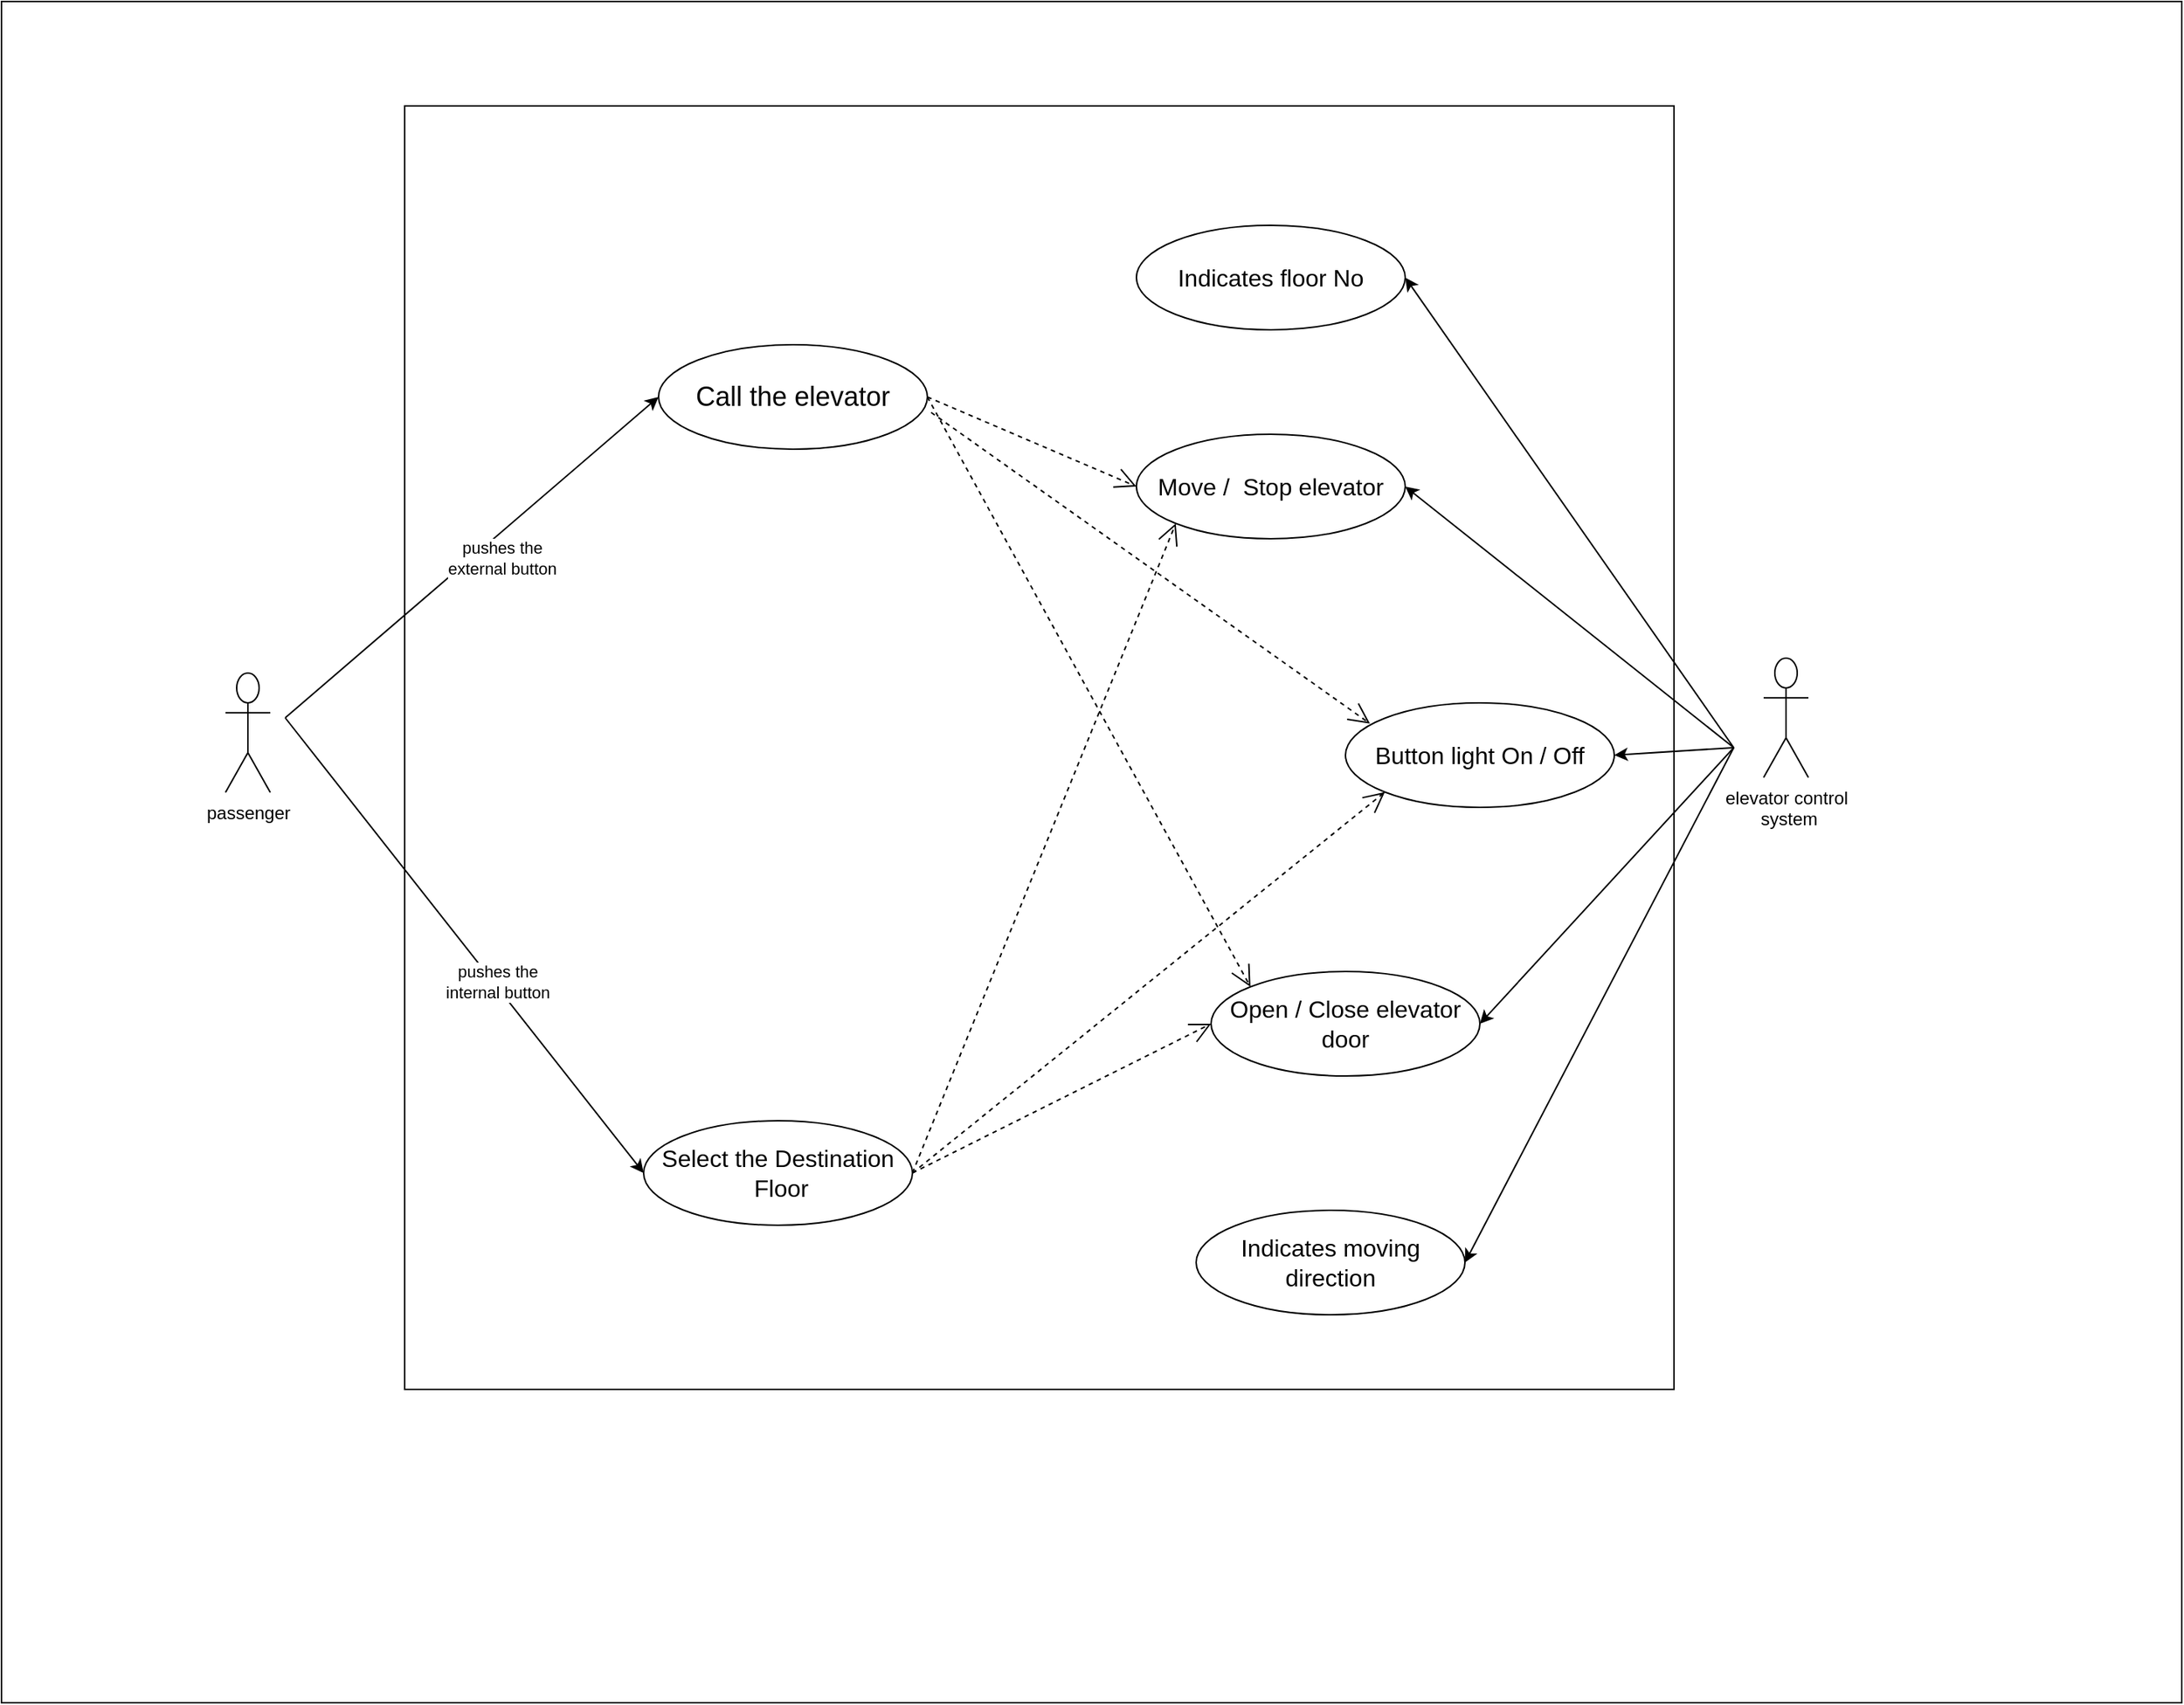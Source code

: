 <mxfile version="21.3.4" type="github">
  <diagram name="Page-1" id="b3dVDvIeKJ-f99Pgw6TJ">
    <mxGraphModel dx="2553" dy="2154" grid="1" gridSize="10" guides="1" tooltips="1" connect="1" arrows="1" fold="1" page="1" pageScale="1" pageWidth="850" pageHeight="1100" math="0" shadow="0">
      <root>
        <mxCell id="0" />
        <mxCell id="1" parent="0" />
        <mxCell id="ESShFr3eKv7B14Bm_Qjz-3" value="&lt;font style=&quot;font-size: 18px;&quot;&gt;Call the elevator&lt;/font&gt;" style="ellipse;whiteSpace=wrap;html=1;" vertex="1" parent="1">
          <mxGeometry x="50" y="230" width="180" height="70" as="geometry" />
        </mxCell>
        <mxCell id="ESShFr3eKv7B14Bm_Qjz-4" value="&lt;font style=&quot;font-size: 16px;&quot;&gt;Select the Destination&lt;br&gt;&amp;nbsp;Floor&lt;/font&gt;" style="ellipse;whiteSpace=wrap;html=1;" vertex="1" parent="1">
          <mxGeometry x="40" y="750" width="180" height="70" as="geometry" />
        </mxCell>
        <mxCell id="ESShFr3eKv7B14Bm_Qjz-5" value=" passenger" style="shape=umlActor;verticalLabelPosition=bottom;verticalAlign=top;html=1;outlineConnect=0;" vertex="1" parent="1">
          <mxGeometry x="-240" y="450" width="30" height="80" as="geometry" />
        </mxCell>
        <mxCell id="ESShFr3eKv7B14Bm_Qjz-6" value="" style="endArrow=classic;html=1;rounded=0;entryX=0;entryY=0.5;entryDx=0;entryDy=0;" edge="1" parent="1" target="ESShFr3eKv7B14Bm_Qjz-3">
          <mxGeometry width="50" height="50" relative="1" as="geometry">
            <mxPoint x="-200" y="480" as="sourcePoint" />
            <mxPoint x="200" y="320" as="targetPoint" />
          </mxGeometry>
        </mxCell>
        <mxCell id="ESShFr3eKv7B14Bm_Qjz-23" value=" pushes the &lt;br&gt;external button" style="edgeLabel;html=1;align=center;verticalAlign=middle;resizable=0;points=[];" vertex="1" connectable="0" parent="ESShFr3eKv7B14Bm_Qjz-6">
          <mxGeometry x="-0.086" y="1" relative="1" as="geometry">
            <mxPoint x="31" y="-8" as="offset" />
          </mxGeometry>
        </mxCell>
        <mxCell id="ESShFr3eKv7B14Bm_Qjz-7" value="" style="endArrow=classic;html=1;rounded=0;entryX=0;entryY=0.5;entryDx=0;entryDy=0;" edge="1" parent="1" target="ESShFr3eKv7B14Bm_Qjz-4">
          <mxGeometry width="50" height="50" relative="1" as="geometry">
            <mxPoint x="-200" y="480" as="sourcePoint" />
            <mxPoint x="-35" y="335" as="targetPoint" />
          </mxGeometry>
        </mxCell>
        <mxCell id="ESShFr3eKv7B14Bm_Qjz-24" value=" pushes the &lt;br&gt;internal button" style="edgeLabel;html=1;align=center;verticalAlign=middle;resizable=0;points=[];" vertex="1" connectable="0" parent="ESShFr3eKv7B14Bm_Qjz-7">
          <mxGeometry x="0.171" y="2" relative="1" as="geometry">
            <mxPoint as="offset" />
          </mxGeometry>
        </mxCell>
        <mxCell id="ESShFr3eKv7B14Bm_Qjz-8" value="&lt;span style=&quot;font-size: 16px;&quot;&gt;Move /&amp;nbsp; Stop elevator&lt;/span&gt;" style="ellipse;whiteSpace=wrap;html=1;" vertex="1" parent="1">
          <mxGeometry x="370" y="290" width="180" height="70" as="geometry" />
        </mxCell>
        <mxCell id="ESShFr3eKv7B14Bm_Qjz-10" value="&lt;span style=&quot;font-size: 16px;&quot;&gt;Indicates floor No&lt;/span&gt;" style="ellipse;whiteSpace=wrap;html=1;" vertex="1" parent="1">
          <mxGeometry x="370" y="150" width="180" height="70" as="geometry" />
        </mxCell>
        <mxCell id="ESShFr3eKv7B14Bm_Qjz-11" value="&lt;span style=&quot;font-size: 16px;&quot;&gt;Indicates moving direction&lt;/span&gt;" style="ellipse;whiteSpace=wrap;html=1;" vertex="1" parent="1">
          <mxGeometry x="410" y="810" width="180" height="70" as="geometry" />
        </mxCell>
        <mxCell id="ESShFr3eKv7B14Bm_Qjz-12" value="elevator control&lt;br&gt;&amp;nbsp;system" style="shape=umlActor;verticalLabelPosition=bottom;verticalAlign=top;html=1;outlineConnect=0;" vertex="1" parent="1">
          <mxGeometry x="790" y="440" width="30" height="80" as="geometry" />
        </mxCell>
        <mxCell id="ESShFr3eKv7B14Bm_Qjz-13" value="" style="endArrow=classic;html=1;rounded=0;entryX=1;entryY=0.5;entryDx=0;entryDy=0;" edge="1" parent="1" target="ESShFr3eKv7B14Bm_Qjz-8">
          <mxGeometry width="50" height="50" relative="1" as="geometry">
            <mxPoint x="770" y="500" as="sourcePoint" />
            <mxPoint x="255" y="335" as="targetPoint" />
          </mxGeometry>
        </mxCell>
        <mxCell id="ESShFr3eKv7B14Bm_Qjz-14" value="" style="endArrow=classic;html=1;rounded=0;entryX=1;entryY=0.5;entryDx=0;entryDy=0;" edge="1" parent="1" target="ESShFr3eKv7B14Bm_Qjz-19">
          <mxGeometry width="50" height="50" relative="1" as="geometry">
            <mxPoint x="770" y="500" as="sourcePoint" />
            <mxPoint x="662" y="348" as="targetPoint" />
          </mxGeometry>
        </mxCell>
        <mxCell id="ESShFr3eKv7B14Bm_Qjz-15" value="" style="endArrow=classic;html=1;rounded=0;entryX=1;entryY=0.5;entryDx=0;entryDy=0;" edge="1" parent="1" target="ESShFr3eKv7B14Bm_Qjz-10">
          <mxGeometry width="50" height="50" relative="1" as="geometry">
            <mxPoint x="770" y="500" as="sourcePoint" />
            <mxPoint x="672" y="358" as="targetPoint" />
          </mxGeometry>
        </mxCell>
        <mxCell id="ESShFr3eKv7B14Bm_Qjz-16" value="" style="endArrow=classic;html=1;rounded=0;entryX=1;entryY=0.5;entryDx=0;entryDy=0;" edge="1" parent="1" target="ESShFr3eKv7B14Bm_Qjz-11">
          <mxGeometry width="50" height="50" relative="1" as="geometry">
            <mxPoint x="770" y="500" as="sourcePoint" />
            <mxPoint x="682" y="368" as="targetPoint" />
          </mxGeometry>
        </mxCell>
        <mxCell id="ESShFr3eKv7B14Bm_Qjz-19" value="&lt;span style=&quot;font-size: 16px;&quot;&gt;Open / Close elevator door&lt;/span&gt;" style="ellipse;whiteSpace=wrap;html=1;" vertex="1" parent="1">
          <mxGeometry x="420" y="650" width="180" height="70" as="geometry" />
        </mxCell>
        <mxCell id="ESShFr3eKv7B14Bm_Qjz-27" value="" style="endArrow=open;endSize=12;dashed=1;html=1;rounded=0;exitX=1;exitY=0.5;exitDx=0;exitDy=0;entryX=0;entryY=0.5;entryDx=0;entryDy=0;" edge="1" parent="1" source="ESShFr3eKv7B14Bm_Qjz-4" target="ESShFr3eKv7B14Bm_Qjz-19">
          <mxGeometry x="0.002" width="160" relative="1" as="geometry">
            <mxPoint x="120" y="600" as="sourcePoint" />
            <mxPoint x="280" y="600" as="targetPoint" />
            <Array as="points" />
            <mxPoint as="offset" />
          </mxGeometry>
        </mxCell>
        <mxCell id="ESShFr3eKv7B14Bm_Qjz-28" value="" style="endArrow=open;endSize=12;dashed=1;html=1;rounded=0;exitX=1;exitY=0.5;exitDx=0;exitDy=0;entryX=0;entryY=0.5;entryDx=0;entryDy=0;" edge="1" parent="1" source="ESShFr3eKv7B14Bm_Qjz-3" target="ESShFr3eKv7B14Bm_Qjz-8">
          <mxGeometry x="0.002" width="160" relative="1" as="geometry">
            <mxPoint x="230" y="695" as="sourcePoint" />
            <mxPoint x="480" y="500" as="targetPoint" />
            <Array as="points" />
            <mxPoint as="offset" />
          </mxGeometry>
        </mxCell>
        <mxCell id="ESShFr3eKv7B14Bm_Qjz-30" value="" style="endArrow=open;endSize=12;dashed=1;html=1;rounded=0;exitX=1;exitY=0.5;exitDx=0;exitDy=0;entryX=0;entryY=0;entryDx=0;entryDy=0;" edge="1" parent="1" source="ESShFr3eKv7B14Bm_Qjz-3" target="ESShFr3eKv7B14Bm_Qjz-19">
          <mxGeometry x="0.002" width="160" relative="1" as="geometry">
            <mxPoint x="240" y="345" as="sourcePoint" />
            <mxPoint x="490" y="520" as="targetPoint" />
            <Array as="points" />
            <mxPoint as="offset" />
          </mxGeometry>
        </mxCell>
        <mxCell id="ESShFr3eKv7B14Bm_Qjz-31" value="" style="endArrow=open;endSize=12;dashed=1;html=1;rounded=0;exitX=1;exitY=0.5;exitDx=0;exitDy=0;entryX=0;entryY=1;entryDx=0;entryDy=0;" edge="1" parent="1" source="ESShFr3eKv7B14Bm_Qjz-4" target="ESShFr3eKv7B14Bm_Qjz-8">
          <mxGeometry x="0.002" width="160" relative="1" as="geometry">
            <mxPoint x="230" y="335" as="sourcePoint" />
            <mxPoint x="460" y="720" as="targetPoint" />
            <Array as="points" />
            <mxPoint as="offset" />
          </mxGeometry>
        </mxCell>
        <mxCell id="ESShFr3eKv7B14Bm_Qjz-32" value="&lt;font style=&quot;font-size: 16px;&quot;&gt;Button light On / Off&lt;/font&gt;" style="ellipse;whiteSpace=wrap;html=1;" vertex="1" parent="1">
          <mxGeometry x="510" y="470" width="180" height="70" as="geometry" />
        </mxCell>
        <mxCell id="ESShFr3eKv7B14Bm_Qjz-33" value="" style="endArrow=classic;html=1;rounded=0;entryX=1;entryY=0.5;entryDx=0;entryDy=0;" edge="1" parent="1" target="ESShFr3eKv7B14Bm_Qjz-32">
          <mxGeometry width="50" height="50" relative="1" as="geometry">
            <mxPoint x="770" y="500" as="sourcePoint" />
            <mxPoint x="640" y="375" as="targetPoint" />
          </mxGeometry>
        </mxCell>
        <mxCell id="ESShFr3eKv7B14Bm_Qjz-34" value="" style="endArrow=open;endSize=12;dashed=1;html=1;rounded=0;exitX=1.014;exitY=0.648;exitDx=0;exitDy=0;entryX=0.091;entryY=0.198;entryDx=0;entryDy=0;entryPerimeter=0;exitPerimeter=0;" edge="1" parent="1" source="ESShFr3eKv7B14Bm_Qjz-3" target="ESShFr3eKv7B14Bm_Qjz-32">
          <mxGeometry x="0.002" width="160" relative="1" as="geometry">
            <mxPoint x="230" y="335" as="sourcePoint" />
            <mxPoint x="476" y="671" as="targetPoint" />
            <Array as="points" />
            <mxPoint as="offset" />
          </mxGeometry>
        </mxCell>
        <mxCell id="ESShFr3eKv7B14Bm_Qjz-35" value="" style="endArrow=open;endSize=12;dashed=1;html=1;rounded=0;exitX=1;exitY=0.5;exitDx=0;exitDy=0;entryX=0;entryY=1;entryDx=0;entryDy=0;" edge="1" parent="1" source="ESShFr3eKv7B14Bm_Qjz-4" target="ESShFr3eKv7B14Bm_Qjz-32">
          <mxGeometry x="0.002" width="160" relative="1" as="geometry">
            <mxPoint x="233" y="345" as="sourcePoint" />
            <mxPoint x="516" y="484" as="targetPoint" />
            <Array as="points" />
            <mxPoint as="offset" />
          </mxGeometry>
        </mxCell>
        <mxCell id="ESShFr3eKv7B14Bm_Qjz-37" value="" style="rounded=0;whiteSpace=wrap;html=1;fillColor=none;" vertex="1" parent="1">
          <mxGeometry x="-120" y="70" width="850" height="860" as="geometry" />
        </mxCell>
        <mxCell id="ESShFr3eKv7B14Bm_Qjz-40" value="" style="rounded=0;whiteSpace=wrap;html=1;fillColor=none;" vertex="1" parent="1">
          <mxGeometry x="-390" width="1460" height="1140" as="geometry" />
        </mxCell>
      </root>
    </mxGraphModel>
  </diagram>
</mxfile>
